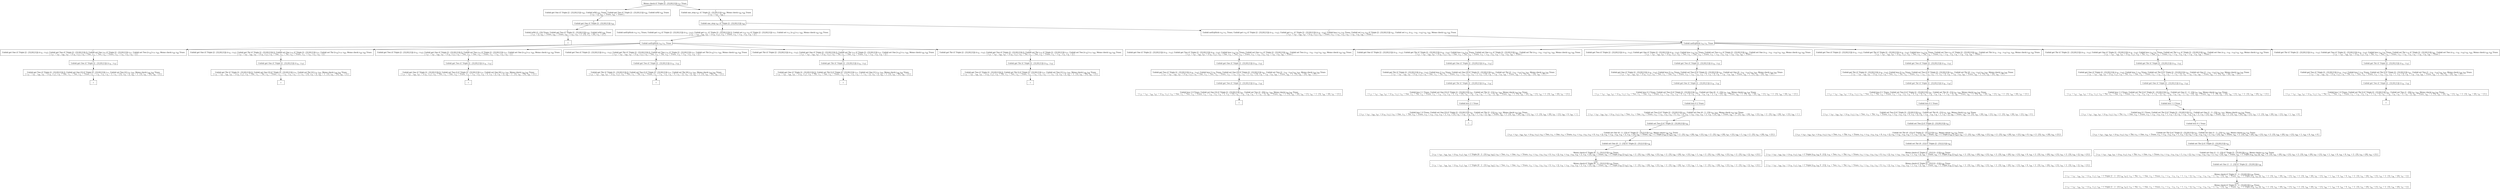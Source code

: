 digraph {
    graph [rankdir=TB
          ,bgcolor=transparent];
    node [shape=box
         ,fillcolor=white
         ,style=filled];
    0 [label=<O <BR/> Memo check (C Triple [2 : [3] [0] [1]]) v<SUB>37</SUB> Trueo>];
    1 [label=<C <BR/> Unfold get One (C Triple [2 : [3] [0] [1]]) v<SUB>65</SUB>, Unfold isNil v<SUB>65</SUB> Trueo, Unfold get Two (C Triple [2 : [3] [0] [1]]) v<SUB>66</SUB>, Unfold isNil v<SUB>66</SUB> Trueo <BR/>  [ v<SUB>37</SUB> &rarr; [], v<SUB>63</SUB> &rarr; Trueo, v<SUB>64</SUB> &rarr; Trueo ] >];
    2 [label=<C <BR/> Unfold one_step v<SUB>67</SUB> (C Triple [2 : [3] [0] [1]]) v<SUB>69</SUB>, Memo check v<SUB>69</SUB> v<SUB>68</SUB> Trueo <BR/>  [ v<SUB>37</SUB> &rarr; v<SUB>67</SUB> : v<SUB>68</SUB> ] >];
    3 [label=<O <BR/> Unfold get One (C Triple [2 : [3] [0] [1]]) v<SUB>65</SUB>>];
    4 [label=<C <BR/> Unfold isNil (2 : [3]) Trueo, Unfold get Two (C Triple [2 : [3] [0] [1]]) v<SUB>66</SUB>, Unfold isNil v<SUB>66</SUB> Trueo <BR/>  [ v<SUB>37</SUB> &rarr; [], v<SUB>63</SUB> &rarr; Trueo, v<SUB>64</SUB> &rarr; Trueo, v<SUB>65</SUB> &rarr; v<SUB>70</SUB>, v<SUB>70</SUB> &rarr; 2 : [3], v<SUB>71</SUB> &rarr; [0], v<SUB>72</SUB> &rarr; [1] ] >];
    5 [label=<_|_>];
    6 [label=<O <BR/> Unfold one_step v<SUB>67</SUB> (C Triple [2 : [3] [0] [1]]) v<SUB>69</SUB>>];
    7 [label=<C <BR/> Unfold notEqStick v<SUB>70</SUB> v<SUB>71</SUB> Trueo, Unfold get v<SUB>70</SUB> (C Triple [2 : [3] [0] [1]]) (v<SUB>74</SUB> : v<SUB>75</SUB>), Unfold get v<SUB>71</SUB> (C Triple [2 : [3] [0] [1]]) [], Unfold set v<SUB>70</SUB> v<SUB>75</SUB> (C Triple [2 : [3] [0] [1]]) v<SUB>77</SUB>, Unfold set v<SUB>71</SUB> [v<SUB>74</SUB>] v<SUB>77</SUB> v<SUB>69</SUB>, Memo check v<SUB>69</SUB> v<SUB>68</SUB> Trueo <BR/>  [ v<SUB>37</SUB> &rarr; v<SUB>67</SUB> : v<SUB>68</SUB>, v<SUB>67</SUB> &rarr; (v<SUB>70</SUB>, v<SUB>71</SUB>), v<SUB>72</SUB> &rarr; Trueo, v<SUB>73</SUB> &rarr; v<SUB>74</SUB> : v<SUB>75</SUB>, v<SUB>76</SUB> &rarr; [] ] >];
    8 [label=<C <BR/> Unfold notEqStick v<SUB>70</SUB> v<SUB>71</SUB> Trueo, Unfold get v<SUB>70</SUB> (C Triple [2 : [3] [0] [1]]) (v<SUB>74</SUB> : v<SUB>75</SUB>), Unfold get v<SUB>71</SUB> (C Triple [2 : [3] [0] [1]]) (v<SUB>78</SUB> : v<SUB>79</SUB>), Unfold less v<SUB>74</SUB> v<SUB>78</SUB> Trueo, Unfold set v<SUB>70</SUB> v<SUB>75</SUB> (C Triple [2 : [3] [0] [1]]) v<SUB>81</SUB>, Unfold set v<SUB>71</SUB> (v<SUB>74</SUB> : v<SUB>78</SUB> : v<SUB>79</SUB>) v<SUB>81</SUB> v<SUB>69</SUB>, Memo check v<SUB>69</SUB> v<SUB>68</SUB> Trueo <BR/>  [ v<SUB>37</SUB> &rarr; v<SUB>67</SUB> : v<SUB>68</SUB>, v<SUB>67</SUB> &rarr; (v<SUB>70</SUB>, v<SUB>71</SUB>), v<SUB>72</SUB> &rarr; Trueo, v<SUB>73</SUB> &rarr; v<SUB>74</SUB> : v<SUB>75</SUB>, v<SUB>76</SUB> &rarr; v<SUB>78</SUB> : v<SUB>79</SUB>, v<SUB>80</SUB> &rarr; Trueo ] >];
    9 [label=<O <BR/> Unfold notEqStick v<SUB>70</SUB> v<SUB>71</SUB> Trueo>];
    10 [label=<C <BR/> Unfold get One (C Triple [2 : [3] [0] [1]]) (v<SUB>74</SUB> : v<SUB>75</SUB>), Unfold get Two (C Triple [2 : [3] [0] [1]]) [], Unfold set One v<SUB>75</SUB> (C Triple [2 : [3] [0] [1]]) v<SUB>77</SUB>, Unfold set Two [v<SUB>74</SUB>] v<SUB>77</SUB> v<SUB>69</SUB>, Memo check v<SUB>69</SUB> v<SUB>68</SUB> Trueo <BR/>  [ v<SUB>37</SUB> &rarr; v<SUB>67</SUB> : v<SUB>68</SUB>, v<SUB>67</SUB> &rarr; (v<SUB>70</SUB>, v<SUB>71</SUB>), v<SUB>70</SUB> &rarr; One, v<SUB>71</SUB> &rarr; Two, v<SUB>72</SUB> &rarr; Trueo, v<SUB>73</SUB> &rarr; v<SUB>74</SUB> : v<SUB>75</SUB>, v<SUB>76</SUB> &rarr; [] ] >];
    11 [label=<C <BR/> Unfold get One (C Triple [2 : [3] [0] [1]]) (v<SUB>74</SUB> : v<SUB>75</SUB>), Unfold get Thr (C Triple [2 : [3] [0] [1]]) [], Unfold set One v<SUB>75</SUB> (C Triple [2 : [3] [0] [1]]) v<SUB>77</SUB>, Unfold set Thr [v<SUB>74</SUB>] v<SUB>77</SUB> v<SUB>69</SUB>, Memo check v<SUB>69</SUB> v<SUB>68</SUB> Trueo <BR/>  [ v<SUB>37</SUB> &rarr; v<SUB>67</SUB> : v<SUB>68</SUB>, v<SUB>67</SUB> &rarr; (v<SUB>70</SUB>, v<SUB>71</SUB>), v<SUB>70</SUB> &rarr; One, v<SUB>71</SUB> &rarr; Thr, v<SUB>72</SUB> &rarr; Trueo, v<SUB>73</SUB> &rarr; v<SUB>74</SUB> : v<SUB>75</SUB>, v<SUB>76</SUB> &rarr; [] ] >];
    12 [label=<C <BR/> Unfold get Two (C Triple [2 : [3] [0] [1]]) (v<SUB>74</SUB> : v<SUB>75</SUB>), Unfold get One (C Triple [2 : [3] [0] [1]]) [], Unfold set Two v<SUB>75</SUB> (C Triple [2 : [3] [0] [1]]) v<SUB>77</SUB>, Unfold set One [v<SUB>74</SUB>] v<SUB>77</SUB> v<SUB>69</SUB>, Memo check v<SUB>69</SUB> v<SUB>68</SUB> Trueo <BR/>  [ v<SUB>37</SUB> &rarr; v<SUB>67</SUB> : v<SUB>68</SUB>, v<SUB>67</SUB> &rarr; (v<SUB>70</SUB>, v<SUB>71</SUB>), v<SUB>70</SUB> &rarr; Two, v<SUB>71</SUB> &rarr; One, v<SUB>72</SUB> &rarr; Trueo, v<SUB>73</SUB> &rarr; v<SUB>74</SUB> : v<SUB>75</SUB>, v<SUB>76</SUB> &rarr; [] ] >];
    13 [label=<C <BR/> Unfold get Two (C Triple [2 : [3] [0] [1]]) (v<SUB>74</SUB> : v<SUB>75</SUB>), Unfold get Thr (C Triple [2 : [3] [0] [1]]) [], Unfold set Two v<SUB>75</SUB> (C Triple [2 : [3] [0] [1]]) v<SUB>77</SUB>, Unfold set Thr [v<SUB>74</SUB>] v<SUB>77</SUB> v<SUB>69</SUB>, Memo check v<SUB>69</SUB> v<SUB>68</SUB> Trueo <BR/>  [ v<SUB>37</SUB> &rarr; v<SUB>67</SUB> : v<SUB>68</SUB>, v<SUB>67</SUB> &rarr; (v<SUB>70</SUB>, v<SUB>71</SUB>), v<SUB>70</SUB> &rarr; Two, v<SUB>71</SUB> &rarr; Thr, v<SUB>72</SUB> &rarr; Trueo, v<SUB>73</SUB> &rarr; v<SUB>74</SUB> : v<SUB>75</SUB>, v<SUB>76</SUB> &rarr; [] ] >];
    14 [label=<C <BR/> Unfold get Thr (C Triple [2 : [3] [0] [1]]) (v<SUB>74</SUB> : v<SUB>75</SUB>), Unfold get One (C Triple [2 : [3] [0] [1]]) [], Unfold set Thr v<SUB>75</SUB> (C Triple [2 : [3] [0] [1]]) v<SUB>77</SUB>, Unfold set One [v<SUB>74</SUB>] v<SUB>77</SUB> v<SUB>69</SUB>, Memo check v<SUB>69</SUB> v<SUB>68</SUB> Trueo <BR/>  [ v<SUB>37</SUB> &rarr; v<SUB>67</SUB> : v<SUB>68</SUB>, v<SUB>67</SUB> &rarr; (v<SUB>70</SUB>, v<SUB>71</SUB>), v<SUB>70</SUB> &rarr; Thr, v<SUB>71</SUB> &rarr; One, v<SUB>72</SUB> &rarr; Trueo, v<SUB>73</SUB> &rarr; v<SUB>74</SUB> : v<SUB>75</SUB>, v<SUB>76</SUB> &rarr; [] ] >];
    15 [label=<C <BR/> Unfold get Thr (C Triple [2 : [3] [0] [1]]) (v<SUB>74</SUB> : v<SUB>75</SUB>), Unfold get Two (C Triple [2 : [3] [0] [1]]) [], Unfold set Thr v<SUB>75</SUB> (C Triple [2 : [3] [0] [1]]) v<SUB>77</SUB>, Unfold set Two [v<SUB>74</SUB>] v<SUB>77</SUB> v<SUB>69</SUB>, Memo check v<SUB>69</SUB> v<SUB>68</SUB> Trueo <BR/>  [ v<SUB>37</SUB> &rarr; v<SUB>67</SUB> : v<SUB>68</SUB>, v<SUB>67</SUB> &rarr; (v<SUB>70</SUB>, v<SUB>71</SUB>), v<SUB>70</SUB> &rarr; Thr, v<SUB>71</SUB> &rarr; Two, v<SUB>72</SUB> &rarr; Trueo, v<SUB>73</SUB> &rarr; v<SUB>74</SUB> : v<SUB>75</SUB>, v<SUB>76</SUB> &rarr; [] ] >];
    16 [label=<O <BR/> Unfold get One (C Triple [2 : [3] [0] [1]]) (v<SUB>74</SUB> : v<SUB>75</SUB>)>];
    17 [label=<C <BR/> Unfold get Two (C Triple [2 : [3] [0] [1]]) [], Unfold set One [3] (C Triple [2 : [3] [0] [1]]) v<SUB>77</SUB>, Unfold set Two [2] v<SUB>77</SUB> v<SUB>69</SUB>, Memo check v<SUB>69</SUB> v<SUB>68</SUB> Trueo <BR/>  [ v<SUB>37</SUB> &rarr; v<SUB>67</SUB> : v<SUB>68</SUB>, v<SUB>67</SUB> &rarr; (v<SUB>70</SUB>, v<SUB>71</SUB>), v<SUB>70</SUB> &rarr; One, v<SUB>71</SUB> &rarr; Two, v<SUB>72</SUB> &rarr; Trueo, v<SUB>73</SUB> &rarr; v<SUB>74</SUB> : v<SUB>75</SUB>, v<SUB>74</SUB> &rarr; 2, v<SUB>75</SUB> &rarr; [3], v<SUB>76</SUB> &rarr; [], v<SUB>82</SUB> &rarr; 2 : [3], v<SUB>83</SUB> &rarr; [0], v<SUB>84</SUB> &rarr; [1] ] >];
    18 [label=<_|_>];
    19 [label=<O <BR/> Unfold get One (C Triple [2 : [3] [0] [1]]) (v<SUB>74</SUB> : v<SUB>75</SUB>)>];
    20 [label=<C <BR/> Unfold get Thr (C Triple [2 : [3] [0] [1]]) [], Unfold set One [3] (C Triple [2 : [3] [0] [1]]) v<SUB>77</SUB>, Unfold set Thr [2] v<SUB>77</SUB> v<SUB>69</SUB>, Memo check v<SUB>69</SUB> v<SUB>68</SUB> Trueo <BR/>  [ v<SUB>37</SUB> &rarr; v<SUB>67</SUB> : v<SUB>68</SUB>, v<SUB>67</SUB> &rarr; (v<SUB>70</SUB>, v<SUB>71</SUB>), v<SUB>70</SUB> &rarr; One, v<SUB>71</SUB> &rarr; Thr, v<SUB>72</SUB> &rarr; Trueo, v<SUB>73</SUB> &rarr; v<SUB>74</SUB> : v<SUB>75</SUB>, v<SUB>74</SUB> &rarr; 2, v<SUB>75</SUB> &rarr; [3], v<SUB>76</SUB> &rarr; [], v<SUB>82</SUB> &rarr; 2 : [3], v<SUB>83</SUB> &rarr; [0], v<SUB>84</SUB> &rarr; [1] ] >];
    21 [label=<_|_>];
    22 [label=<O <BR/> Unfold get Two (C Triple [2 : [3] [0] [1]]) (v<SUB>74</SUB> : v<SUB>75</SUB>)>];
    23 [label=<C <BR/> Unfold get One (C Triple [2 : [3] [0] [1]]) [], Unfold set Two [] (C Triple [2 : [3] [0] [1]]) v<SUB>77</SUB>, Unfold set One [0] v<SUB>77</SUB> v<SUB>69</SUB>, Memo check v<SUB>69</SUB> v<SUB>68</SUB> Trueo <BR/>  [ v<SUB>37</SUB> &rarr; v<SUB>67</SUB> : v<SUB>68</SUB>, v<SUB>67</SUB> &rarr; (v<SUB>70</SUB>, v<SUB>71</SUB>), v<SUB>70</SUB> &rarr; Two, v<SUB>71</SUB> &rarr; One, v<SUB>72</SUB> &rarr; Trueo, v<SUB>73</SUB> &rarr; v<SUB>74</SUB> : v<SUB>75</SUB>, v<SUB>74</SUB> &rarr; 0, v<SUB>75</SUB> &rarr; [], v<SUB>76</SUB> &rarr; [], v<SUB>82</SUB> &rarr; 2 : [3], v<SUB>83</SUB> &rarr; [0], v<SUB>84</SUB> &rarr; [1] ] >];
    24 [label=<_|_>];
    25 [label=<O <BR/> Unfold get Two (C Triple [2 : [3] [0] [1]]) (v<SUB>74</SUB> : v<SUB>75</SUB>)>];
    26 [label=<C <BR/> Unfold get Thr (C Triple [2 : [3] [0] [1]]) [], Unfold set Two [] (C Triple [2 : [3] [0] [1]]) v<SUB>77</SUB>, Unfold set Thr [0] v<SUB>77</SUB> v<SUB>69</SUB>, Memo check v<SUB>69</SUB> v<SUB>68</SUB> Trueo <BR/>  [ v<SUB>37</SUB> &rarr; v<SUB>67</SUB> : v<SUB>68</SUB>, v<SUB>67</SUB> &rarr; (v<SUB>70</SUB>, v<SUB>71</SUB>), v<SUB>70</SUB> &rarr; Two, v<SUB>71</SUB> &rarr; Thr, v<SUB>72</SUB> &rarr; Trueo, v<SUB>73</SUB> &rarr; v<SUB>74</SUB> : v<SUB>75</SUB>, v<SUB>74</SUB> &rarr; 0, v<SUB>75</SUB> &rarr; [], v<SUB>76</SUB> &rarr; [], v<SUB>82</SUB> &rarr; 2 : [3], v<SUB>83</SUB> &rarr; [0], v<SUB>84</SUB> &rarr; [1] ] >];
    27 [label=<_|_>];
    28 [label=<O <BR/> Unfold get Thr (C Triple [2 : [3] [0] [1]]) (v<SUB>74</SUB> : v<SUB>75</SUB>)>];
    29 [label=<C <BR/> Unfold get One (C Triple [2 : [3] [0] [1]]) [], Unfold set Thr [] (C Triple [2 : [3] [0] [1]]) v<SUB>77</SUB>, Unfold set One [1] v<SUB>77</SUB> v<SUB>69</SUB>, Memo check v<SUB>69</SUB> v<SUB>68</SUB> Trueo <BR/>  [ v<SUB>37</SUB> &rarr; v<SUB>67</SUB> : v<SUB>68</SUB>, v<SUB>67</SUB> &rarr; (v<SUB>70</SUB>, v<SUB>71</SUB>), v<SUB>70</SUB> &rarr; Thr, v<SUB>71</SUB> &rarr; One, v<SUB>72</SUB> &rarr; Trueo, v<SUB>73</SUB> &rarr; v<SUB>74</SUB> : v<SUB>75</SUB>, v<SUB>74</SUB> &rarr; 1, v<SUB>75</SUB> &rarr; [], v<SUB>76</SUB> &rarr; [], v<SUB>82</SUB> &rarr; 2 : [3], v<SUB>83</SUB> &rarr; [0], v<SUB>84</SUB> &rarr; [1] ] >];
    30 [label=<_|_>];
    31 [label=<O <BR/> Unfold get Thr (C Triple [2 : [3] [0] [1]]) (v<SUB>74</SUB> : v<SUB>75</SUB>)>];
    32 [label=<C <BR/> Unfold get Two (C Triple [2 : [3] [0] [1]]) [], Unfold set Thr [] (C Triple [2 : [3] [0] [1]]) v<SUB>77</SUB>, Unfold set Two [1] v<SUB>77</SUB> v<SUB>69</SUB>, Memo check v<SUB>69</SUB> v<SUB>68</SUB> Trueo <BR/>  [ v<SUB>37</SUB> &rarr; v<SUB>67</SUB> : v<SUB>68</SUB>, v<SUB>67</SUB> &rarr; (v<SUB>70</SUB>, v<SUB>71</SUB>), v<SUB>70</SUB> &rarr; Thr, v<SUB>71</SUB> &rarr; Two, v<SUB>72</SUB> &rarr; Trueo, v<SUB>73</SUB> &rarr; v<SUB>74</SUB> : v<SUB>75</SUB>, v<SUB>74</SUB> &rarr; 1, v<SUB>75</SUB> &rarr; [], v<SUB>76</SUB> &rarr; [], v<SUB>82</SUB> &rarr; 2 : [3], v<SUB>83</SUB> &rarr; [0], v<SUB>84</SUB> &rarr; [1] ] >];
    33 [label=<_|_>];
    34 [label=<O <BR/> Unfold notEqStick v<SUB>70</SUB> v<SUB>71</SUB> Trueo>];
    35 [label=<C <BR/> Unfold get One (C Triple [2 : [3] [0] [1]]) (v<SUB>74</SUB> : v<SUB>75</SUB>), Unfold get Two (C Triple [2 : [3] [0] [1]]) (v<SUB>78</SUB> : v<SUB>79</SUB>), Unfold less v<SUB>74</SUB> v<SUB>78</SUB> Trueo, Unfold set One v<SUB>75</SUB> (C Triple [2 : [3] [0] [1]]) v<SUB>81</SUB>, Unfold set Two (v<SUB>74</SUB> : v<SUB>78</SUB> : v<SUB>79</SUB>) v<SUB>81</SUB> v<SUB>69</SUB>, Memo check v<SUB>69</SUB> v<SUB>68</SUB> Trueo <BR/>  [ v<SUB>37</SUB> &rarr; v<SUB>67</SUB> : v<SUB>68</SUB>, v<SUB>67</SUB> &rarr; (v<SUB>70</SUB>, v<SUB>71</SUB>), v<SUB>70</SUB> &rarr; One, v<SUB>71</SUB> &rarr; Two, v<SUB>72</SUB> &rarr; Trueo, v<SUB>73</SUB> &rarr; v<SUB>74</SUB> : v<SUB>75</SUB>, v<SUB>76</SUB> &rarr; v<SUB>78</SUB> : v<SUB>79</SUB>, v<SUB>80</SUB> &rarr; Trueo ] >];
    36 [label=<C <BR/> Unfold get One (C Triple [2 : [3] [0] [1]]) (v<SUB>74</SUB> : v<SUB>75</SUB>), Unfold get Thr (C Triple [2 : [3] [0] [1]]) (v<SUB>78</SUB> : v<SUB>79</SUB>), Unfold less v<SUB>74</SUB> v<SUB>78</SUB> Trueo, Unfold set One v<SUB>75</SUB> (C Triple [2 : [3] [0] [1]]) v<SUB>81</SUB>, Unfold set Thr (v<SUB>74</SUB> : v<SUB>78</SUB> : v<SUB>79</SUB>) v<SUB>81</SUB> v<SUB>69</SUB>, Memo check v<SUB>69</SUB> v<SUB>68</SUB> Trueo <BR/>  [ v<SUB>37</SUB> &rarr; v<SUB>67</SUB> : v<SUB>68</SUB>, v<SUB>67</SUB> &rarr; (v<SUB>70</SUB>, v<SUB>71</SUB>), v<SUB>70</SUB> &rarr; One, v<SUB>71</SUB> &rarr; Thr, v<SUB>72</SUB> &rarr; Trueo, v<SUB>73</SUB> &rarr; v<SUB>74</SUB> : v<SUB>75</SUB>, v<SUB>76</SUB> &rarr; v<SUB>78</SUB> : v<SUB>79</SUB>, v<SUB>80</SUB> &rarr; Trueo ] >];
    37 [label=<C <BR/> Unfold get Two (C Triple [2 : [3] [0] [1]]) (v<SUB>74</SUB> : v<SUB>75</SUB>), Unfold get One (C Triple [2 : [3] [0] [1]]) (v<SUB>78</SUB> : v<SUB>79</SUB>), Unfold less v<SUB>74</SUB> v<SUB>78</SUB> Trueo, Unfold set Two v<SUB>75</SUB> (C Triple [2 : [3] [0] [1]]) v<SUB>81</SUB>, Unfold set One (v<SUB>74</SUB> : v<SUB>78</SUB> : v<SUB>79</SUB>) v<SUB>81</SUB> v<SUB>69</SUB>, Memo check v<SUB>69</SUB> v<SUB>68</SUB> Trueo <BR/>  [ v<SUB>37</SUB> &rarr; v<SUB>67</SUB> : v<SUB>68</SUB>, v<SUB>67</SUB> &rarr; (v<SUB>70</SUB>, v<SUB>71</SUB>), v<SUB>70</SUB> &rarr; Two, v<SUB>71</SUB> &rarr; One, v<SUB>72</SUB> &rarr; Trueo, v<SUB>73</SUB> &rarr; v<SUB>74</SUB> : v<SUB>75</SUB>, v<SUB>76</SUB> &rarr; v<SUB>78</SUB> : v<SUB>79</SUB>, v<SUB>80</SUB> &rarr; Trueo ] >];
    38 [label=<C <BR/> Unfold get Two (C Triple [2 : [3] [0] [1]]) (v<SUB>74</SUB> : v<SUB>75</SUB>), Unfold get Thr (C Triple [2 : [3] [0] [1]]) (v<SUB>78</SUB> : v<SUB>79</SUB>), Unfold less v<SUB>74</SUB> v<SUB>78</SUB> Trueo, Unfold set Two v<SUB>75</SUB> (C Triple [2 : [3] [0] [1]]) v<SUB>81</SUB>, Unfold set Thr (v<SUB>74</SUB> : v<SUB>78</SUB> : v<SUB>79</SUB>) v<SUB>81</SUB> v<SUB>69</SUB>, Memo check v<SUB>69</SUB> v<SUB>68</SUB> Trueo <BR/>  [ v<SUB>37</SUB> &rarr; v<SUB>67</SUB> : v<SUB>68</SUB>, v<SUB>67</SUB> &rarr; (v<SUB>70</SUB>, v<SUB>71</SUB>), v<SUB>70</SUB> &rarr; Two, v<SUB>71</SUB> &rarr; Thr, v<SUB>72</SUB> &rarr; Trueo, v<SUB>73</SUB> &rarr; v<SUB>74</SUB> : v<SUB>75</SUB>, v<SUB>76</SUB> &rarr; v<SUB>78</SUB> : v<SUB>79</SUB>, v<SUB>80</SUB> &rarr; Trueo ] >];
    39 [label=<C <BR/> Unfold get Thr (C Triple [2 : [3] [0] [1]]) (v<SUB>74</SUB> : v<SUB>75</SUB>), Unfold get One (C Triple [2 : [3] [0] [1]]) (v<SUB>78</SUB> : v<SUB>79</SUB>), Unfold less v<SUB>74</SUB> v<SUB>78</SUB> Trueo, Unfold set Thr v<SUB>75</SUB> (C Triple [2 : [3] [0] [1]]) v<SUB>81</SUB>, Unfold set One (v<SUB>74</SUB> : v<SUB>78</SUB> : v<SUB>79</SUB>) v<SUB>81</SUB> v<SUB>69</SUB>, Memo check v<SUB>69</SUB> v<SUB>68</SUB> Trueo <BR/>  [ v<SUB>37</SUB> &rarr; v<SUB>67</SUB> : v<SUB>68</SUB>, v<SUB>67</SUB> &rarr; (v<SUB>70</SUB>, v<SUB>71</SUB>), v<SUB>70</SUB> &rarr; Thr, v<SUB>71</SUB> &rarr; One, v<SUB>72</SUB> &rarr; Trueo, v<SUB>73</SUB> &rarr; v<SUB>74</SUB> : v<SUB>75</SUB>, v<SUB>76</SUB> &rarr; v<SUB>78</SUB> : v<SUB>79</SUB>, v<SUB>80</SUB> &rarr; Trueo ] >];
    40 [label=<C <BR/> Unfold get Thr (C Triple [2 : [3] [0] [1]]) (v<SUB>74</SUB> : v<SUB>75</SUB>), Unfold get Two (C Triple [2 : [3] [0] [1]]) (v<SUB>78</SUB> : v<SUB>79</SUB>), Unfold less v<SUB>74</SUB> v<SUB>78</SUB> Trueo, Unfold set Thr v<SUB>75</SUB> (C Triple [2 : [3] [0] [1]]) v<SUB>81</SUB>, Unfold set Two (v<SUB>74</SUB> : v<SUB>78</SUB> : v<SUB>79</SUB>) v<SUB>81</SUB> v<SUB>69</SUB>, Memo check v<SUB>69</SUB> v<SUB>68</SUB> Trueo <BR/>  [ v<SUB>37</SUB> &rarr; v<SUB>67</SUB> : v<SUB>68</SUB>, v<SUB>67</SUB> &rarr; (v<SUB>70</SUB>, v<SUB>71</SUB>), v<SUB>70</SUB> &rarr; Thr, v<SUB>71</SUB> &rarr; Two, v<SUB>72</SUB> &rarr; Trueo, v<SUB>73</SUB> &rarr; v<SUB>74</SUB> : v<SUB>75</SUB>, v<SUB>76</SUB> &rarr; v<SUB>78</SUB> : v<SUB>79</SUB>, v<SUB>80</SUB> &rarr; Trueo ] >];
    41 [label=<O <BR/> Unfold get One (C Triple [2 : [3] [0] [1]]) (v<SUB>74</SUB> : v<SUB>75</SUB>)>];
    42 [label=<C <BR/> Unfold get Two (C Triple [2 : [3] [0] [1]]) (v<SUB>78</SUB> : v<SUB>79</SUB>), Unfold less 2 v<SUB>78</SUB> Trueo, Unfold set One [3] (C Triple [2 : [3] [0] [1]]) v<SUB>81</SUB>, Unfold set Two (2 : v<SUB>78</SUB> : v<SUB>79</SUB>) v<SUB>81</SUB> v<SUB>69</SUB>, Memo check v<SUB>69</SUB> v<SUB>68</SUB> Trueo <BR/>  [ v<SUB>37</SUB> &rarr; v<SUB>67</SUB> : v<SUB>68</SUB>, v<SUB>67</SUB> &rarr; (v<SUB>70</SUB>, v<SUB>71</SUB>), v<SUB>70</SUB> &rarr; One, v<SUB>71</SUB> &rarr; Two, v<SUB>72</SUB> &rarr; Trueo, v<SUB>73</SUB> &rarr; v<SUB>74</SUB> : v<SUB>75</SUB>, v<SUB>74</SUB> &rarr; 2, v<SUB>75</SUB> &rarr; [3], v<SUB>76</SUB> &rarr; v<SUB>78</SUB> : v<SUB>79</SUB>, v<SUB>80</SUB> &rarr; Trueo, v<SUB>82</SUB> &rarr; 2 : [3], v<SUB>83</SUB> &rarr; [0], v<SUB>84</SUB> &rarr; [1] ] >];
    43 [label=<O <BR/> Unfold get Two (C Triple [2 : [3] [0] [1]]) (v<SUB>78</SUB> : v<SUB>79</SUB>)>];
    44 [label=<C <BR/> Unfold less 2 0 Trueo, Unfold set One [3] (C Triple [2 : [3] [0] [1]]) v<SUB>81</SUB>, Unfold set Two (2 : [0]) v<SUB>81</SUB> v<SUB>69</SUB>, Memo check v<SUB>69</SUB> v<SUB>68</SUB> Trueo <BR/>  [ v<SUB>37</SUB> &rarr; v<SUB>67</SUB> : v<SUB>68</SUB>, v<SUB>67</SUB> &rarr; (v<SUB>70</SUB>, v<SUB>71</SUB>), v<SUB>70</SUB> &rarr; One, v<SUB>71</SUB> &rarr; Two, v<SUB>72</SUB> &rarr; Trueo, v<SUB>73</SUB> &rarr; v<SUB>74</SUB> : v<SUB>75</SUB>, v<SUB>74</SUB> &rarr; 2, v<SUB>75</SUB> &rarr; [3], v<SUB>76</SUB> &rarr; v<SUB>78</SUB> : v<SUB>79</SUB>, v<SUB>78</SUB> &rarr; 0, v<SUB>79</SUB> &rarr; [], v<SUB>80</SUB> &rarr; Trueo, v<SUB>82</SUB> &rarr; 2 : [3], v<SUB>83</SUB> &rarr; [0], v<SUB>84</SUB> &rarr; [1], v<SUB>85</SUB> &rarr; 2 : [3], v<SUB>86</SUB> &rarr; [0], v<SUB>87</SUB> &rarr; [1] ] >];
    45 [label=<_|_>];
    46 [label=<O <BR/> Unfold get One (C Triple [2 : [3] [0] [1]]) (v<SUB>74</SUB> : v<SUB>75</SUB>)>];
    47 [label=<C <BR/> Unfold get Thr (C Triple [2 : [3] [0] [1]]) (v<SUB>78</SUB> : v<SUB>79</SUB>), Unfold less 2 v<SUB>78</SUB> Trueo, Unfold set One [3] (C Triple [2 : [3] [0] [1]]) v<SUB>81</SUB>, Unfold set Thr (2 : v<SUB>78</SUB> : v<SUB>79</SUB>) v<SUB>81</SUB> v<SUB>69</SUB>, Memo check v<SUB>69</SUB> v<SUB>68</SUB> Trueo <BR/>  [ v<SUB>37</SUB> &rarr; v<SUB>67</SUB> : v<SUB>68</SUB>, v<SUB>67</SUB> &rarr; (v<SUB>70</SUB>, v<SUB>71</SUB>), v<SUB>70</SUB> &rarr; One, v<SUB>71</SUB> &rarr; Thr, v<SUB>72</SUB> &rarr; Trueo, v<SUB>73</SUB> &rarr; v<SUB>74</SUB> : v<SUB>75</SUB>, v<SUB>74</SUB> &rarr; 2, v<SUB>75</SUB> &rarr; [3], v<SUB>76</SUB> &rarr; v<SUB>78</SUB> : v<SUB>79</SUB>, v<SUB>80</SUB> &rarr; Trueo, v<SUB>82</SUB> &rarr; 2 : [3], v<SUB>83</SUB> &rarr; [0], v<SUB>84</SUB> &rarr; [1] ] >];
    48 [label=<O <BR/> Unfold get Thr (C Triple [2 : [3] [0] [1]]) (v<SUB>78</SUB> : v<SUB>79</SUB>)>];
    49 [label=<C <BR/> Unfold less 2 1 Trueo, Unfold set One [3] (C Triple [2 : [3] [0] [1]]) v<SUB>81</SUB>, Unfold set Thr (2 : [1]) v<SUB>81</SUB> v<SUB>69</SUB>, Memo check v<SUB>69</SUB> v<SUB>68</SUB> Trueo <BR/>  [ v<SUB>37</SUB> &rarr; v<SUB>67</SUB> : v<SUB>68</SUB>, v<SUB>67</SUB> &rarr; (v<SUB>70</SUB>, v<SUB>71</SUB>), v<SUB>70</SUB> &rarr; One, v<SUB>71</SUB> &rarr; Thr, v<SUB>72</SUB> &rarr; Trueo, v<SUB>73</SUB> &rarr; v<SUB>74</SUB> : v<SUB>75</SUB>, v<SUB>74</SUB> &rarr; 2, v<SUB>75</SUB> &rarr; [3], v<SUB>76</SUB> &rarr; v<SUB>78</SUB> : v<SUB>79</SUB>, v<SUB>78</SUB> &rarr; 1, v<SUB>79</SUB> &rarr; [], v<SUB>80</SUB> &rarr; Trueo, v<SUB>82</SUB> &rarr; 2 : [3], v<SUB>83</SUB> &rarr; [0], v<SUB>84</SUB> &rarr; [1], v<SUB>85</SUB> &rarr; 2 : [3], v<SUB>86</SUB> &rarr; [0], v<SUB>87</SUB> &rarr; [1] ] >];
    50 [label=<O <BR/> Unfold less 2 1 Trueo>];
    51 [label=<C <BR/> Unfold less 1 0 Trueo, Unfold set One [3] (C Triple [2 : [3] [0] [1]]) v<SUB>81</SUB>, Unfold set Thr (2 : [1]) v<SUB>81</SUB> v<SUB>69</SUB>, Memo check v<SUB>69</SUB> v<SUB>68</SUB> Trueo <BR/>  [ v<SUB>37</SUB> &rarr; v<SUB>67</SUB> : v<SUB>68</SUB>, v<SUB>67</SUB> &rarr; (v<SUB>70</SUB>, v<SUB>71</SUB>), v<SUB>70</SUB> &rarr; One, v<SUB>71</SUB> &rarr; Thr, v<SUB>72</SUB> &rarr; Trueo, v<SUB>73</SUB> &rarr; v<SUB>74</SUB> : v<SUB>75</SUB>, v<SUB>74</SUB> &rarr; 2, v<SUB>75</SUB> &rarr; [3], v<SUB>76</SUB> &rarr; v<SUB>78</SUB> : v<SUB>79</SUB>, v<SUB>78</SUB> &rarr; 1, v<SUB>79</SUB> &rarr; [], v<SUB>80</SUB> &rarr; Trueo, v<SUB>82</SUB> &rarr; 2 : [3], v<SUB>83</SUB> &rarr; [0], v<SUB>84</SUB> &rarr; [1], v<SUB>85</SUB> &rarr; 2 : [3], v<SUB>86</SUB> &rarr; [0], v<SUB>87</SUB> &rarr; [1], v<SUB>88</SUB> &rarr; 0, v<SUB>89</SUB> &rarr; 1 ] >];
    52 [label=<_|_>];
    53 [label=<O <BR/> Unfold get Two (C Triple [2 : [3] [0] [1]]) (v<SUB>74</SUB> : v<SUB>75</SUB>)>];
    54 [label=<C <BR/> Unfold get One (C Triple [2 : [3] [0] [1]]) (v<SUB>78</SUB> : v<SUB>79</SUB>), Unfold less 0 v<SUB>78</SUB> Trueo, Unfold set Two [] (C Triple [2 : [3] [0] [1]]) v<SUB>81</SUB>, Unfold set One (0 : v<SUB>78</SUB> : v<SUB>79</SUB>) v<SUB>81</SUB> v<SUB>69</SUB>, Memo check v<SUB>69</SUB> v<SUB>68</SUB> Trueo <BR/>  [ v<SUB>37</SUB> &rarr; v<SUB>67</SUB> : v<SUB>68</SUB>, v<SUB>67</SUB> &rarr; (v<SUB>70</SUB>, v<SUB>71</SUB>), v<SUB>70</SUB> &rarr; Two, v<SUB>71</SUB> &rarr; One, v<SUB>72</SUB> &rarr; Trueo, v<SUB>73</SUB> &rarr; v<SUB>74</SUB> : v<SUB>75</SUB>, v<SUB>74</SUB> &rarr; 0, v<SUB>75</SUB> &rarr; [], v<SUB>76</SUB> &rarr; v<SUB>78</SUB> : v<SUB>79</SUB>, v<SUB>80</SUB> &rarr; Trueo, v<SUB>82</SUB> &rarr; 2 : [3], v<SUB>83</SUB> &rarr; [0], v<SUB>84</SUB> &rarr; [1] ] >];
    55 [label=<O <BR/> Unfold get One (C Triple [2 : [3] [0] [1]]) (v<SUB>78</SUB> : v<SUB>79</SUB>)>];
    56 [label=<C <BR/> Unfold less 0 2 Trueo, Unfold set Two [] (C Triple [2 : [3] [0] [1]]) v<SUB>81</SUB>, Unfold set One (0 : 2 : [3]) v<SUB>81</SUB> v<SUB>69</SUB>, Memo check v<SUB>69</SUB> v<SUB>68</SUB> Trueo <BR/>  [ v<SUB>37</SUB> &rarr; v<SUB>67</SUB> : v<SUB>68</SUB>, v<SUB>67</SUB> &rarr; (v<SUB>70</SUB>, v<SUB>71</SUB>), v<SUB>70</SUB> &rarr; Two, v<SUB>71</SUB> &rarr; One, v<SUB>72</SUB> &rarr; Trueo, v<SUB>73</SUB> &rarr; v<SUB>74</SUB> : v<SUB>75</SUB>, v<SUB>74</SUB> &rarr; 0, v<SUB>75</SUB> &rarr; [], v<SUB>76</SUB> &rarr; v<SUB>78</SUB> : v<SUB>79</SUB>, v<SUB>78</SUB> &rarr; 2, v<SUB>79</SUB> &rarr; [3], v<SUB>80</SUB> &rarr; Trueo, v<SUB>82</SUB> &rarr; 2 : [3], v<SUB>83</SUB> &rarr; [0], v<SUB>84</SUB> &rarr; [1], v<SUB>85</SUB> &rarr; 2 : [3], v<SUB>86</SUB> &rarr; [0], v<SUB>87</SUB> &rarr; [1] ] >];
    57 [label=<O <BR/> Unfold less 0 2 Trueo>];
    58 [label=<C <BR/> Unfold set Two [] (C Triple [2 : [3] [0] [1]]) v<SUB>81</SUB>, Unfold set One (0 : 2 : [3]) v<SUB>81</SUB> v<SUB>69</SUB>, Memo check v<SUB>69</SUB> v<SUB>68</SUB> Trueo <BR/>  [ v<SUB>37</SUB> &rarr; v<SUB>67</SUB> : v<SUB>68</SUB>, v<SUB>67</SUB> &rarr; (v<SUB>70</SUB>, v<SUB>71</SUB>), v<SUB>70</SUB> &rarr; Two, v<SUB>71</SUB> &rarr; One, v<SUB>72</SUB> &rarr; Trueo, v<SUB>73</SUB> &rarr; v<SUB>74</SUB> : v<SUB>75</SUB>, v<SUB>74</SUB> &rarr; 0, v<SUB>75</SUB> &rarr; [], v<SUB>76</SUB> &rarr; v<SUB>78</SUB> : v<SUB>79</SUB>, v<SUB>78</SUB> &rarr; 2, v<SUB>79</SUB> &rarr; [3], v<SUB>80</SUB> &rarr; Trueo, v<SUB>82</SUB> &rarr; 2 : [3], v<SUB>83</SUB> &rarr; [0], v<SUB>84</SUB> &rarr; [1], v<SUB>85</SUB> &rarr; 2 : [3], v<SUB>86</SUB> &rarr; [0], v<SUB>87</SUB> &rarr; [1], v<SUB>88</SUB> &rarr; 1 ] >];
    59 [label=<O <BR/> Unfold set Two [] (C Triple [2 : [3] [0] [1]]) v<SUB>81</SUB>>];
    60 [label=<C <BR/> Unfold set One (0 : 2 : [3]) (C Triple [2 : [3] [] [1]]) v<SUB>69</SUB>, Memo check v<SUB>69</SUB> v<SUB>68</SUB> Trueo <BR/>  [ v<SUB>37</SUB> &rarr; v<SUB>67</SUB> : v<SUB>68</SUB>, v<SUB>67</SUB> &rarr; (v<SUB>70</SUB>, v<SUB>71</SUB>), v<SUB>70</SUB> &rarr; Two, v<SUB>71</SUB> &rarr; One, v<SUB>72</SUB> &rarr; Trueo, v<SUB>73</SUB> &rarr; v<SUB>74</SUB> : v<SUB>75</SUB>, v<SUB>74</SUB> &rarr; 0, v<SUB>75</SUB> &rarr; [], v<SUB>76</SUB> &rarr; v<SUB>78</SUB> : v<SUB>79</SUB>, v<SUB>78</SUB> &rarr; 2, v<SUB>79</SUB> &rarr; [3], v<SUB>80</SUB> &rarr; Trueo, v<SUB>81</SUB> &rarr; C Triple [v<SUB>90</SUB> [] v<SUB>92</SUB>], v<SUB>82</SUB> &rarr; 2 : [3], v<SUB>83</SUB> &rarr; [0], v<SUB>84</SUB> &rarr; [1], v<SUB>85</SUB> &rarr; 2 : [3], v<SUB>86</SUB> &rarr; [0], v<SUB>87</SUB> &rarr; [1], v<SUB>88</SUB> &rarr; 1, v<SUB>90</SUB> &rarr; 2 : [3], v<SUB>91</SUB> &rarr; [0], v<SUB>92</SUB> &rarr; [1] ] >];
    61 [label=<O <BR/> Unfold set One (0 : 2 : [3]) (C Triple [2 : [3] [] [1]]) v<SUB>69</SUB>>];
    62 [label=<C <BR/> Memo check (C Triple [0 : 2 : [3] [] [1]]) v<SUB>68</SUB> Trueo <BR/>  [ v<SUB>37</SUB> &rarr; v<SUB>67</SUB> : v<SUB>68</SUB>, v<SUB>67</SUB> &rarr; (v<SUB>70</SUB>, v<SUB>71</SUB>), v<SUB>69</SUB> &rarr; C Triple [0 : 2 : [3] v<SUB>94</SUB> v<SUB>95</SUB>], v<SUB>70</SUB> &rarr; Two, v<SUB>71</SUB> &rarr; One, v<SUB>72</SUB> &rarr; Trueo, v<SUB>73</SUB> &rarr; v<SUB>74</SUB> : v<SUB>75</SUB>, v<SUB>74</SUB> &rarr; 0, v<SUB>75</SUB> &rarr; [], v<SUB>76</SUB> &rarr; v<SUB>78</SUB> : v<SUB>79</SUB>, v<SUB>78</SUB> &rarr; 2, v<SUB>79</SUB> &rarr; [3], v<SUB>80</SUB> &rarr; Trueo, v<SUB>81</SUB> &rarr; C Triple [v<SUB>90</SUB> [] v<SUB>92</SUB>], v<SUB>82</SUB> &rarr; 2 : [3], v<SUB>83</SUB> &rarr; [0], v<SUB>84</SUB> &rarr; [1], v<SUB>85</SUB> &rarr; 2 : [3], v<SUB>86</SUB> &rarr; [0], v<SUB>87</SUB> &rarr; [1], v<SUB>88</SUB> &rarr; 1, v<SUB>90</SUB> &rarr; 2 : [3], v<SUB>91</SUB> &rarr; [0], v<SUB>92</SUB> &rarr; [1], v<SUB>93</SUB> &rarr; 2 : [3], v<SUB>94</SUB> &rarr; [], v<SUB>95</SUB> &rarr; [1] ] >];
    63 [label=<Leaf <BR/> Memo check (C Triple [0 : 2 : [3] [] [1]]) v<SUB>68</SUB> Trueo <BR/>  [ v<SUB>37</SUB> &rarr; v<SUB>67</SUB> : v<SUB>68</SUB>, v<SUB>67</SUB> &rarr; (v<SUB>70</SUB>, v<SUB>71</SUB>), v<SUB>69</SUB> &rarr; C Triple [0 : 2 : [3] v<SUB>94</SUB> v<SUB>95</SUB>], v<SUB>70</SUB> &rarr; Two, v<SUB>71</SUB> &rarr; One, v<SUB>72</SUB> &rarr; Trueo, v<SUB>73</SUB> &rarr; v<SUB>74</SUB> : v<SUB>75</SUB>, v<SUB>74</SUB> &rarr; 0, v<SUB>75</SUB> &rarr; [], v<SUB>76</SUB> &rarr; v<SUB>78</SUB> : v<SUB>79</SUB>, v<SUB>78</SUB> &rarr; 2, v<SUB>79</SUB> &rarr; [3], v<SUB>80</SUB> &rarr; Trueo, v<SUB>81</SUB> &rarr; C Triple [v<SUB>90</SUB> [] v<SUB>92</SUB>], v<SUB>82</SUB> &rarr; 2 : [3], v<SUB>83</SUB> &rarr; [0], v<SUB>84</SUB> &rarr; [1], v<SUB>85</SUB> &rarr; 2 : [3], v<SUB>86</SUB> &rarr; [0], v<SUB>87</SUB> &rarr; [1], v<SUB>88</SUB> &rarr; 1, v<SUB>90</SUB> &rarr; 2 : [3], v<SUB>91</SUB> &rarr; [0], v<SUB>92</SUB> &rarr; [1], v<SUB>93</SUB> &rarr; 2 : [3], v<SUB>94</SUB> &rarr; [], v<SUB>95</SUB> &rarr; [1] ] >];
    64 [label=<O <BR/> Unfold get Two (C Triple [2 : [3] [0] [1]]) (v<SUB>74</SUB> : v<SUB>75</SUB>)>];
    65 [label=<C <BR/> Unfold get Thr (C Triple [2 : [3] [0] [1]]) (v<SUB>78</SUB> : v<SUB>79</SUB>), Unfold less 0 v<SUB>78</SUB> Trueo, Unfold set Two [] (C Triple [2 : [3] [0] [1]]) v<SUB>81</SUB>, Unfold set Thr (0 : v<SUB>78</SUB> : v<SUB>79</SUB>) v<SUB>81</SUB> v<SUB>69</SUB>, Memo check v<SUB>69</SUB> v<SUB>68</SUB> Trueo <BR/>  [ v<SUB>37</SUB> &rarr; v<SUB>67</SUB> : v<SUB>68</SUB>, v<SUB>67</SUB> &rarr; (v<SUB>70</SUB>, v<SUB>71</SUB>), v<SUB>70</SUB> &rarr; Two, v<SUB>71</SUB> &rarr; Thr, v<SUB>72</SUB> &rarr; Trueo, v<SUB>73</SUB> &rarr; v<SUB>74</SUB> : v<SUB>75</SUB>, v<SUB>74</SUB> &rarr; 0, v<SUB>75</SUB> &rarr; [], v<SUB>76</SUB> &rarr; v<SUB>78</SUB> : v<SUB>79</SUB>, v<SUB>80</SUB> &rarr; Trueo, v<SUB>82</SUB> &rarr; 2 : [3], v<SUB>83</SUB> &rarr; [0], v<SUB>84</SUB> &rarr; [1] ] >];
    66 [label=<O <BR/> Unfold get Thr (C Triple [2 : [3] [0] [1]]) (v<SUB>78</SUB> : v<SUB>79</SUB>)>];
    67 [label=<C <BR/> Unfold less 0 1 Trueo, Unfold set Two [] (C Triple [2 : [3] [0] [1]]) v<SUB>81</SUB>, Unfold set Thr (0 : [1]) v<SUB>81</SUB> v<SUB>69</SUB>, Memo check v<SUB>69</SUB> v<SUB>68</SUB> Trueo <BR/>  [ v<SUB>37</SUB> &rarr; v<SUB>67</SUB> : v<SUB>68</SUB>, v<SUB>67</SUB> &rarr; (v<SUB>70</SUB>, v<SUB>71</SUB>), v<SUB>70</SUB> &rarr; Two, v<SUB>71</SUB> &rarr; Thr, v<SUB>72</SUB> &rarr; Trueo, v<SUB>73</SUB> &rarr; v<SUB>74</SUB> : v<SUB>75</SUB>, v<SUB>74</SUB> &rarr; 0, v<SUB>75</SUB> &rarr; [], v<SUB>76</SUB> &rarr; v<SUB>78</SUB> : v<SUB>79</SUB>, v<SUB>78</SUB> &rarr; 1, v<SUB>79</SUB> &rarr; [], v<SUB>80</SUB> &rarr; Trueo, v<SUB>82</SUB> &rarr; 2 : [3], v<SUB>83</SUB> &rarr; [0], v<SUB>84</SUB> &rarr; [1], v<SUB>85</SUB> &rarr; 2 : [3], v<SUB>86</SUB> &rarr; [0], v<SUB>87</SUB> &rarr; [1] ] >];
    68 [label=<O <BR/> Unfold less 0 1 Trueo>];
    69 [label=<C <BR/> Unfold set Two [] (C Triple [2 : [3] [0] [1]]) v<SUB>81</SUB>, Unfold set Thr (0 : [1]) v<SUB>81</SUB> v<SUB>69</SUB>, Memo check v<SUB>69</SUB> v<SUB>68</SUB> Trueo <BR/>  [ v<SUB>37</SUB> &rarr; v<SUB>67</SUB> : v<SUB>68</SUB>, v<SUB>67</SUB> &rarr; (v<SUB>70</SUB>, v<SUB>71</SUB>), v<SUB>70</SUB> &rarr; Two, v<SUB>71</SUB> &rarr; Thr, v<SUB>72</SUB> &rarr; Trueo, v<SUB>73</SUB> &rarr; v<SUB>74</SUB> : v<SUB>75</SUB>, v<SUB>74</SUB> &rarr; 0, v<SUB>75</SUB> &rarr; [], v<SUB>76</SUB> &rarr; v<SUB>78</SUB> : v<SUB>79</SUB>, v<SUB>78</SUB> &rarr; 1, v<SUB>79</SUB> &rarr; [], v<SUB>80</SUB> &rarr; Trueo, v<SUB>82</SUB> &rarr; 2 : [3], v<SUB>83</SUB> &rarr; [0], v<SUB>84</SUB> &rarr; [1], v<SUB>85</SUB> &rarr; 2 : [3], v<SUB>86</SUB> &rarr; [0], v<SUB>87</SUB> &rarr; [1], v<SUB>88</SUB> &rarr; 0 ] >];
    70 [label=<O <BR/> Unfold set Two [] (C Triple [2 : [3] [0] [1]]) v<SUB>81</SUB>>];
    71 [label=<C <BR/> Unfold set Thr (0 : [1]) (C Triple [2 : [3] [] [1]]) v<SUB>69</SUB>, Memo check v<SUB>69</SUB> v<SUB>68</SUB> Trueo <BR/>  [ v<SUB>37</SUB> &rarr; v<SUB>67</SUB> : v<SUB>68</SUB>, v<SUB>67</SUB> &rarr; (v<SUB>70</SUB>, v<SUB>71</SUB>), v<SUB>70</SUB> &rarr; Two, v<SUB>71</SUB> &rarr; Thr, v<SUB>72</SUB> &rarr; Trueo, v<SUB>73</SUB> &rarr; v<SUB>74</SUB> : v<SUB>75</SUB>, v<SUB>74</SUB> &rarr; 0, v<SUB>75</SUB> &rarr; [], v<SUB>76</SUB> &rarr; v<SUB>78</SUB> : v<SUB>79</SUB>, v<SUB>78</SUB> &rarr; 1, v<SUB>79</SUB> &rarr; [], v<SUB>80</SUB> &rarr; Trueo, v<SUB>81</SUB> &rarr; C Triple [v<SUB>90</SUB> [] v<SUB>92</SUB>], v<SUB>82</SUB> &rarr; 2 : [3], v<SUB>83</SUB> &rarr; [0], v<SUB>84</SUB> &rarr; [1], v<SUB>85</SUB> &rarr; 2 : [3], v<SUB>86</SUB> &rarr; [0], v<SUB>87</SUB> &rarr; [1], v<SUB>88</SUB> &rarr; 0, v<SUB>90</SUB> &rarr; 2 : [3], v<SUB>91</SUB> &rarr; [0], v<SUB>92</SUB> &rarr; [1] ] >];
    72 [label=<O <BR/> Unfold set Thr (0 : [1]) (C Triple [2 : [3] [] [1]]) v<SUB>69</SUB>>];
    73 [label=<C <BR/> Memo check (C Triple [2 : [3] [] 0 : [1]]) v<SUB>68</SUB> Trueo <BR/>  [ v<SUB>37</SUB> &rarr; v<SUB>67</SUB> : v<SUB>68</SUB>, v<SUB>67</SUB> &rarr; (v<SUB>70</SUB>, v<SUB>71</SUB>), v<SUB>69</SUB> &rarr; C Triple [v<SUB>93</SUB> v<SUB>94</SUB> 0 : [1]], v<SUB>70</SUB> &rarr; Two, v<SUB>71</SUB> &rarr; Thr, v<SUB>72</SUB> &rarr; Trueo, v<SUB>73</SUB> &rarr; v<SUB>74</SUB> : v<SUB>75</SUB>, v<SUB>74</SUB> &rarr; 0, v<SUB>75</SUB> &rarr; [], v<SUB>76</SUB> &rarr; v<SUB>78</SUB> : v<SUB>79</SUB>, v<SUB>78</SUB> &rarr; 1, v<SUB>79</SUB> &rarr; [], v<SUB>80</SUB> &rarr; Trueo, v<SUB>81</SUB> &rarr; C Triple [v<SUB>90</SUB> [] v<SUB>92</SUB>], v<SUB>82</SUB> &rarr; 2 : [3], v<SUB>83</SUB> &rarr; [0], v<SUB>84</SUB> &rarr; [1], v<SUB>85</SUB> &rarr; 2 : [3], v<SUB>86</SUB> &rarr; [0], v<SUB>87</SUB> &rarr; [1], v<SUB>88</SUB> &rarr; 0, v<SUB>90</SUB> &rarr; 2 : [3], v<SUB>91</SUB> &rarr; [0], v<SUB>92</SUB> &rarr; [1], v<SUB>93</SUB> &rarr; 2 : [3], v<SUB>94</SUB> &rarr; [], v<SUB>95</SUB> &rarr; [1] ] >];
    74 [label=<Leaf <BR/> Memo check (C Triple [2 : [3] [] 0 : [1]]) v<SUB>68</SUB> Trueo <BR/>  [ v<SUB>37</SUB> &rarr; v<SUB>67</SUB> : v<SUB>68</SUB>, v<SUB>67</SUB> &rarr; (v<SUB>70</SUB>, v<SUB>71</SUB>), v<SUB>69</SUB> &rarr; C Triple [v<SUB>93</SUB> v<SUB>94</SUB> 0 : [1]], v<SUB>70</SUB> &rarr; Two, v<SUB>71</SUB> &rarr; Thr, v<SUB>72</SUB> &rarr; Trueo, v<SUB>73</SUB> &rarr; v<SUB>74</SUB> : v<SUB>75</SUB>, v<SUB>74</SUB> &rarr; 0, v<SUB>75</SUB> &rarr; [], v<SUB>76</SUB> &rarr; v<SUB>78</SUB> : v<SUB>79</SUB>, v<SUB>78</SUB> &rarr; 1, v<SUB>79</SUB> &rarr; [], v<SUB>80</SUB> &rarr; Trueo, v<SUB>81</SUB> &rarr; C Triple [v<SUB>90</SUB> [] v<SUB>92</SUB>], v<SUB>82</SUB> &rarr; 2 : [3], v<SUB>83</SUB> &rarr; [0], v<SUB>84</SUB> &rarr; [1], v<SUB>85</SUB> &rarr; 2 : [3], v<SUB>86</SUB> &rarr; [0], v<SUB>87</SUB> &rarr; [1], v<SUB>88</SUB> &rarr; 0, v<SUB>90</SUB> &rarr; 2 : [3], v<SUB>91</SUB> &rarr; [0], v<SUB>92</SUB> &rarr; [1], v<SUB>93</SUB> &rarr; 2 : [3], v<SUB>94</SUB> &rarr; [], v<SUB>95</SUB> &rarr; [1] ] >];
    75 [label=<O <BR/> Unfold get Thr (C Triple [2 : [3] [0] [1]]) (v<SUB>74</SUB> : v<SUB>75</SUB>)>];
    76 [label=<C <BR/> Unfold get One (C Triple [2 : [3] [0] [1]]) (v<SUB>78</SUB> : v<SUB>79</SUB>), Unfold less 1 v<SUB>78</SUB> Trueo, Unfold set Thr [] (C Triple [2 : [3] [0] [1]]) v<SUB>81</SUB>, Unfold set One (1 : v<SUB>78</SUB> : v<SUB>79</SUB>) v<SUB>81</SUB> v<SUB>69</SUB>, Memo check v<SUB>69</SUB> v<SUB>68</SUB> Trueo <BR/>  [ v<SUB>37</SUB> &rarr; v<SUB>67</SUB> : v<SUB>68</SUB>, v<SUB>67</SUB> &rarr; (v<SUB>70</SUB>, v<SUB>71</SUB>), v<SUB>70</SUB> &rarr; Thr, v<SUB>71</SUB> &rarr; One, v<SUB>72</SUB> &rarr; Trueo, v<SUB>73</SUB> &rarr; v<SUB>74</SUB> : v<SUB>75</SUB>, v<SUB>74</SUB> &rarr; 1, v<SUB>75</SUB> &rarr; [], v<SUB>76</SUB> &rarr; v<SUB>78</SUB> : v<SUB>79</SUB>, v<SUB>80</SUB> &rarr; Trueo, v<SUB>82</SUB> &rarr; 2 : [3], v<SUB>83</SUB> &rarr; [0], v<SUB>84</SUB> &rarr; [1] ] >];
    77 [label=<O <BR/> Unfold get One (C Triple [2 : [3] [0] [1]]) (v<SUB>78</SUB> : v<SUB>79</SUB>)>];
    78 [label=<C <BR/> Unfold less 1 2 Trueo, Unfold set Thr [] (C Triple [2 : [3] [0] [1]]) v<SUB>81</SUB>, Unfold set One (1 : 2 : [3]) v<SUB>81</SUB> v<SUB>69</SUB>, Memo check v<SUB>69</SUB> v<SUB>68</SUB> Trueo <BR/>  [ v<SUB>37</SUB> &rarr; v<SUB>67</SUB> : v<SUB>68</SUB>, v<SUB>67</SUB> &rarr; (v<SUB>70</SUB>, v<SUB>71</SUB>), v<SUB>70</SUB> &rarr; Thr, v<SUB>71</SUB> &rarr; One, v<SUB>72</SUB> &rarr; Trueo, v<SUB>73</SUB> &rarr; v<SUB>74</SUB> : v<SUB>75</SUB>, v<SUB>74</SUB> &rarr; 1, v<SUB>75</SUB> &rarr; [], v<SUB>76</SUB> &rarr; v<SUB>78</SUB> : v<SUB>79</SUB>, v<SUB>78</SUB> &rarr; 2, v<SUB>79</SUB> &rarr; [3], v<SUB>80</SUB> &rarr; Trueo, v<SUB>82</SUB> &rarr; 2 : [3], v<SUB>83</SUB> &rarr; [0], v<SUB>84</SUB> &rarr; [1], v<SUB>85</SUB> &rarr; 2 : [3], v<SUB>86</SUB> &rarr; [0], v<SUB>87</SUB> &rarr; [1] ] >];
    79 [label=<O <BR/> Unfold less 1 2 Trueo>];
    80 [label=<C <BR/> Unfold less 0 1 Trueo, Unfold set Thr [] (C Triple [2 : [3] [0] [1]]) v<SUB>81</SUB>, Unfold set One (1 : 2 : [3]) v<SUB>81</SUB> v<SUB>69</SUB>, Memo check v<SUB>69</SUB> v<SUB>68</SUB> Trueo <BR/>  [ v<SUB>37</SUB> &rarr; v<SUB>67</SUB> : v<SUB>68</SUB>, v<SUB>67</SUB> &rarr; (v<SUB>70</SUB>, v<SUB>71</SUB>), v<SUB>70</SUB> &rarr; Thr, v<SUB>71</SUB> &rarr; One, v<SUB>72</SUB> &rarr; Trueo, v<SUB>73</SUB> &rarr; v<SUB>74</SUB> : v<SUB>75</SUB>, v<SUB>74</SUB> &rarr; 1, v<SUB>75</SUB> &rarr; [], v<SUB>76</SUB> &rarr; v<SUB>78</SUB> : v<SUB>79</SUB>, v<SUB>78</SUB> &rarr; 2, v<SUB>79</SUB> &rarr; [3], v<SUB>80</SUB> &rarr; Trueo, v<SUB>82</SUB> &rarr; 2 : [3], v<SUB>83</SUB> &rarr; [0], v<SUB>84</SUB> &rarr; [1], v<SUB>85</SUB> &rarr; 2 : [3], v<SUB>86</SUB> &rarr; [0], v<SUB>87</SUB> &rarr; [1], v<SUB>88</SUB> &rarr; 1, v<SUB>89</SUB> &rarr; 0 ] >];
    81 [label=<O <BR/> Unfold less 0 1 Trueo>];
    82 [label=<C <BR/> Unfold set Thr [] (C Triple [2 : [3] [0] [1]]) v<SUB>81</SUB>, Unfold set One (1 : 2 : [3]) v<SUB>81</SUB> v<SUB>69</SUB>, Memo check v<SUB>69</SUB> v<SUB>68</SUB> Trueo <BR/>  [ v<SUB>37</SUB> &rarr; v<SUB>67</SUB> : v<SUB>68</SUB>, v<SUB>67</SUB> &rarr; (v<SUB>70</SUB>, v<SUB>71</SUB>), v<SUB>70</SUB> &rarr; Thr, v<SUB>71</SUB> &rarr; One, v<SUB>72</SUB> &rarr; Trueo, v<SUB>73</SUB> &rarr; v<SUB>74</SUB> : v<SUB>75</SUB>, v<SUB>74</SUB> &rarr; 1, v<SUB>75</SUB> &rarr; [], v<SUB>76</SUB> &rarr; v<SUB>78</SUB> : v<SUB>79</SUB>, v<SUB>78</SUB> &rarr; 2, v<SUB>79</SUB> &rarr; [3], v<SUB>80</SUB> &rarr; Trueo, v<SUB>82</SUB> &rarr; 2 : [3], v<SUB>83</SUB> &rarr; [0], v<SUB>84</SUB> &rarr; [1], v<SUB>85</SUB> &rarr; 2 : [3], v<SUB>86</SUB> &rarr; [0], v<SUB>87</SUB> &rarr; [1], v<SUB>88</SUB> &rarr; 1, v<SUB>89</SUB> &rarr; 0, v<SUB>90</SUB> &rarr; 0 ] >];
    83 [label=<O <BR/> Unfold set Thr [] (C Triple [2 : [3] [0] [1]]) v<SUB>81</SUB>>];
    84 [label=<C <BR/> Unfold set One (1 : 2 : [3]) (C Triple [2 : [3] [0] []]) v<SUB>69</SUB>, Memo check v<SUB>69</SUB> v<SUB>68</SUB> Trueo <BR/>  [ v<SUB>37</SUB> &rarr; v<SUB>67</SUB> : v<SUB>68</SUB>, v<SUB>67</SUB> &rarr; (v<SUB>70</SUB>, v<SUB>71</SUB>), v<SUB>70</SUB> &rarr; Thr, v<SUB>71</SUB> &rarr; One, v<SUB>72</SUB> &rarr; Trueo, v<SUB>73</SUB> &rarr; v<SUB>74</SUB> : v<SUB>75</SUB>, v<SUB>74</SUB> &rarr; 1, v<SUB>75</SUB> &rarr; [], v<SUB>76</SUB> &rarr; v<SUB>78</SUB> : v<SUB>79</SUB>, v<SUB>78</SUB> &rarr; 2, v<SUB>79</SUB> &rarr; [3], v<SUB>80</SUB> &rarr; Trueo, v<SUB>81</SUB> &rarr; C Triple [v<SUB>92</SUB> v<SUB>93</SUB> []], v<SUB>82</SUB> &rarr; 2 : [3], v<SUB>83</SUB> &rarr; [0], v<SUB>84</SUB> &rarr; [1], v<SUB>85</SUB> &rarr; 2 : [3], v<SUB>86</SUB> &rarr; [0], v<SUB>87</SUB> &rarr; [1], v<SUB>88</SUB> &rarr; 1, v<SUB>89</SUB> &rarr; 0, v<SUB>90</SUB> &rarr; 0, v<SUB>92</SUB> &rarr; 2 : [3], v<SUB>93</SUB> &rarr; [0], v<SUB>94</SUB> &rarr; [1] ] >];
    85 [label=<O <BR/> Unfold set One (1 : 2 : [3]) (C Triple [2 : [3] [0] []]) v<SUB>69</SUB>>];
    86 [label=<C <BR/> Memo check (C Triple [1 : 2 : [3] [0] []]) v<SUB>68</SUB> Trueo <BR/>  [ v<SUB>37</SUB> &rarr; v<SUB>67</SUB> : v<SUB>68</SUB>, v<SUB>67</SUB> &rarr; (v<SUB>70</SUB>, v<SUB>71</SUB>), v<SUB>69</SUB> &rarr; C Triple [1 : 2 : [3] v<SUB>96</SUB> v<SUB>97</SUB>], v<SUB>70</SUB> &rarr; Thr, v<SUB>71</SUB> &rarr; One, v<SUB>72</SUB> &rarr; Trueo, v<SUB>73</SUB> &rarr; v<SUB>74</SUB> : v<SUB>75</SUB>, v<SUB>74</SUB> &rarr; 1, v<SUB>75</SUB> &rarr; [], v<SUB>76</SUB> &rarr; v<SUB>78</SUB> : v<SUB>79</SUB>, v<SUB>78</SUB> &rarr; 2, v<SUB>79</SUB> &rarr; [3], v<SUB>80</SUB> &rarr; Trueo, v<SUB>81</SUB> &rarr; C Triple [v<SUB>92</SUB> v<SUB>93</SUB> []], v<SUB>82</SUB> &rarr; 2 : [3], v<SUB>83</SUB> &rarr; [0], v<SUB>84</SUB> &rarr; [1], v<SUB>85</SUB> &rarr; 2 : [3], v<SUB>86</SUB> &rarr; [0], v<SUB>87</SUB> &rarr; [1], v<SUB>88</SUB> &rarr; 1, v<SUB>89</SUB> &rarr; 0, v<SUB>90</SUB> &rarr; 0, v<SUB>92</SUB> &rarr; 2 : [3], v<SUB>93</SUB> &rarr; [0], v<SUB>94</SUB> &rarr; [1], v<SUB>95</SUB> &rarr; 2 : [3], v<SUB>96</SUB> &rarr; [0], v<SUB>97</SUB> &rarr; [] ] >];
    87 [label=<Leaf <BR/> Memo check (C Triple [1 : 2 : [3] [0] []]) v<SUB>68</SUB> Trueo <BR/>  [ v<SUB>37</SUB> &rarr; v<SUB>67</SUB> : v<SUB>68</SUB>, v<SUB>67</SUB> &rarr; (v<SUB>70</SUB>, v<SUB>71</SUB>), v<SUB>69</SUB> &rarr; C Triple [1 : 2 : [3] v<SUB>96</SUB> v<SUB>97</SUB>], v<SUB>70</SUB> &rarr; Thr, v<SUB>71</SUB> &rarr; One, v<SUB>72</SUB> &rarr; Trueo, v<SUB>73</SUB> &rarr; v<SUB>74</SUB> : v<SUB>75</SUB>, v<SUB>74</SUB> &rarr; 1, v<SUB>75</SUB> &rarr; [], v<SUB>76</SUB> &rarr; v<SUB>78</SUB> : v<SUB>79</SUB>, v<SUB>78</SUB> &rarr; 2, v<SUB>79</SUB> &rarr; [3], v<SUB>80</SUB> &rarr; Trueo, v<SUB>81</SUB> &rarr; C Triple [v<SUB>92</SUB> v<SUB>93</SUB> []], v<SUB>82</SUB> &rarr; 2 : [3], v<SUB>83</SUB> &rarr; [0], v<SUB>84</SUB> &rarr; [1], v<SUB>85</SUB> &rarr; 2 : [3], v<SUB>86</SUB> &rarr; [0], v<SUB>87</SUB> &rarr; [1], v<SUB>88</SUB> &rarr; 1, v<SUB>89</SUB> &rarr; 0, v<SUB>90</SUB> &rarr; 0, v<SUB>92</SUB> &rarr; 2 : [3], v<SUB>93</SUB> &rarr; [0], v<SUB>94</SUB> &rarr; [1], v<SUB>95</SUB> &rarr; 2 : [3], v<SUB>96</SUB> &rarr; [0], v<SUB>97</SUB> &rarr; [] ] >];
    88 [label=<O <BR/> Unfold get Thr (C Triple [2 : [3] [0] [1]]) (v<SUB>74</SUB> : v<SUB>75</SUB>)>];
    89 [label=<C <BR/> Unfold get Two (C Triple [2 : [3] [0] [1]]) (v<SUB>78</SUB> : v<SUB>79</SUB>), Unfold less 1 v<SUB>78</SUB> Trueo, Unfold set Thr [] (C Triple [2 : [3] [0] [1]]) v<SUB>81</SUB>, Unfold set Two (1 : v<SUB>78</SUB> : v<SUB>79</SUB>) v<SUB>81</SUB> v<SUB>69</SUB>, Memo check v<SUB>69</SUB> v<SUB>68</SUB> Trueo <BR/>  [ v<SUB>37</SUB> &rarr; v<SUB>67</SUB> : v<SUB>68</SUB>, v<SUB>67</SUB> &rarr; (v<SUB>70</SUB>, v<SUB>71</SUB>), v<SUB>70</SUB> &rarr; Thr, v<SUB>71</SUB> &rarr; Two, v<SUB>72</SUB> &rarr; Trueo, v<SUB>73</SUB> &rarr; v<SUB>74</SUB> : v<SUB>75</SUB>, v<SUB>74</SUB> &rarr; 1, v<SUB>75</SUB> &rarr; [], v<SUB>76</SUB> &rarr; v<SUB>78</SUB> : v<SUB>79</SUB>, v<SUB>80</SUB> &rarr; Trueo, v<SUB>82</SUB> &rarr; 2 : [3], v<SUB>83</SUB> &rarr; [0], v<SUB>84</SUB> &rarr; [1] ] >];
    90 [label=<O <BR/> Unfold get Two (C Triple [2 : [3] [0] [1]]) (v<SUB>78</SUB> : v<SUB>79</SUB>)>];
    91 [label=<C <BR/> Unfold less 1 0 Trueo, Unfold set Thr [] (C Triple [2 : [3] [0] [1]]) v<SUB>81</SUB>, Unfold set Two (1 : [0]) v<SUB>81</SUB> v<SUB>69</SUB>, Memo check v<SUB>69</SUB> v<SUB>68</SUB> Trueo <BR/>  [ v<SUB>37</SUB> &rarr; v<SUB>67</SUB> : v<SUB>68</SUB>, v<SUB>67</SUB> &rarr; (v<SUB>70</SUB>, v<SUB>71</SUB>), v<SUB>70</SUB> &rarr; Thr, v<SUB>71</SUB> &rarr; Two, v<SUB>72</SUB> &rarr; Trueo, v<SUB>73</SUB> &rarr; v<SUB>74</SUB> : v<SUB>75</SUB>, v<SUB>74</SUB> &rarr; 1, v<SUB>75</SUB> &rarr; [], v<SUB>76</SUB> &rarr; v<SUB>78</SUB> : v<SUB>79</SUB>, v<SUB>78</SUB> &rarr; 0, v<SUB>79</SUB> &rarr; [], v<SUB>80</SUB> &rarr; Trueo, v<SUB>82</SUB> &rarr; 2 : [3], v<SUB>83</SUB> &rarr; [0], v<SUB>84</SUB> &rarr; [1], v<SUB>85</SUB> &rarr; 2 : [3], v<SUB>86</SUB> &rarr; [0], v<SUB>87</SUB> &rarr; [1] ] >];
    92 [label=<_|_>];
    0 -> 1 [label=""];
    0 -> 2 [label=""];
    1 -> 3 [label=""];
    2 -> 6 [label=""];
    3 -> 4 [label=""];
    4 -> 5 [label=""];
    6 -> 7 [label=""];
    6 -> 8 [label=""];
    7 -> 9 [label=""];
    8 -> 34 [label=""];
    9 -> 10 [label=""];
    9 -> 11 [label=""];
    9 -> 12 [label=""];
    9 -> 13 [label=""];
    9 -> 14 [label=""];
    9 -> 15 [label=""];
    10 -> 16 [label=""];
    11 -> 19 [label=""];
    12 -> 22 [label=""];
    13 -> 25 [label=""];
    14 -> 28 [label=""];
    15 -> 31 [label=""];
    16 -> 17 [label=""];
    17 -> 18 [label=""];
    19 -> 20 [label=""];
    20 -> 21 [label=""];
    22 -> 23 [label=""];
    23 -> 24 [label=""];
    25 -> 26 [label=""];
    26 -> 27 [label=""];
    28 -> 29 [label=""];
    29 -> 30 [label=""];
    31 -> 32 [label=""];
    32 -> 33 [label=""];
    34 -> 35 [label=""];
    34 -> 36 [label=""];
    34 -> 37 [label=""];
    34 -> 38 [label=""];
    34 -> 39 [label=""];
    34 -> 40 [label=""];
    35 -> 41 [label=""];
    36 -> 46 [label=""];
    37 -> 53 [label=""];
    38 -> 64 [label=""];
    39 -> 75 [label=""];
    40 -> 88 [label=""];
    41 -> 42 [label=""];
    42 -> 43 [label=""];
    43 -> 44 [label=""];
    44 -> 45 [label=""];
    46 -> 47 [label=""];
    47 -> 48 [label=""];
    48 -> 49 [label=""];
    49 -> 50 [label=""];
    50 -> 51 [label=""];
    51 -> 52 [label=""];
    53 -> 54 [label=""];
    54 -> 55 [label=""];
    55 -> 56 [label=""];
    56 -> 57 [label=""];
    57 -> 58 [label=""];
    58 -> 59 [label=""];
    59 -> 60 [label=""];
    60 -> 61 [label=""];
    61 -> 62 [label=""];
    62 -> 63 [label=""];
    64 -> 65 [label=""];
    65 -> 66 [label=""];
    66 -> 67 [label=""];
    67 -> 68 [label=""];
    68 -> 69 [label=""];
    69 -> 70 [label=""];
    70 -> 71 [label=""];
    71 -> 72 [label=""];
    72 -> 73 [label=""];
    73 -> 74 [label=""];
    75 -> 76 [label=""];
    76 -> 77 [label=""];
    77 -> 78 [label=""];
    78 -> 79 [label=""];
    79 -> 80 [label=""];
    80 -> 81 [label=""];
    81 -> 82 [label=""];
    82 -> 83 [label=""];
    83 -> 84 [label=""];
    84 -> 85 [label=""];
    85 -> 86 [label=""];
    86 -> 87 [label=""];
    88 -> 89 [label=""];
    89 -> 90 [label=""];
    90 -> 91 [label=""];
    91 -> 92 [label=""];
}